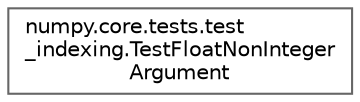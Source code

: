 digraph "Graphical Class Hierarchy"
{
 // LATEX_PDF_SIZE
  bgcolor="transparent";
  edge [fontname=Helvetica,fontsize=10,labelfontname=Helvetica,labelfontsize=10];
  node [fontname=Helvetica,fontsize=10,shape=box,height=0.2,width=0.4];
  rankdir="LR";
  Node0 [id="Node000000",label="numpy.core.tests.test\l_indexing.TestFloatNonInteger\lArgument",height=0.2,width=0.4,color="grey40", fillcolor="white", style="filled",URL="$dd/df5/classnumpy_1_1core_1_1tests_1_1test__indexing_1_1TestFloatNonIntegerArgument.html",tooltip=" "];
}
